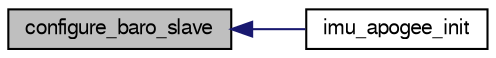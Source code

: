 digraph "configure_baro_slave"
{
  edge [fontname="FreeSans",fontsize="10",labelfontname="FreeSans",labelfontsize="10"];
  node [fontname="FreeSans",fontsize="10",shape=record];
  rankdir="LR";
  Node1 [label="configure_baro_slave",height=0.2,width=0.4,color="black", fillcolor="grey75", style="filled", fontcolor="black"];
  Node1 -> Node2 [dir="back",color="midnightblue",fontsize="10",style="solid",fontname="FreeSans"];
  Node2 [label="imu_apogee_init",height=0.2,width=0.4,color="black", fillcolor="white", style="filled",URL="$imu__apogee_8h.html#a5ddbbf57488228a97e3d607bac33d837"];
}
